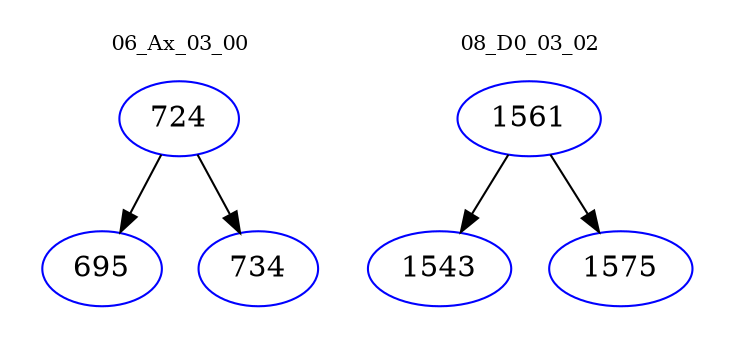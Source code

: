 digraph{
subgraph cluster_0 {
color = white
label = "06_Ax_03_00";
fontsize=10;
T0_724 [label="724", color="blue"]
T0_724 -> T0_695 [color="black"]
T0_695 [label="695", color="blue"]
T0_724 -> T0_734 [color="black"]
T0_734 [label="734", color="blue"]
}
subgraph cluster_1 {
color = white
label = "08_D0_03_02";
fontsize=10;
T1_1561 [label="1561", color="blue"]
T1_1561 -> T1_1543 [color="black"]
T1_1543 [label="1543", color="blue"]
T1_1561 -> T1_1575 [color="black"]
T1_1575 [label="1575", color="blue"]
}
}
